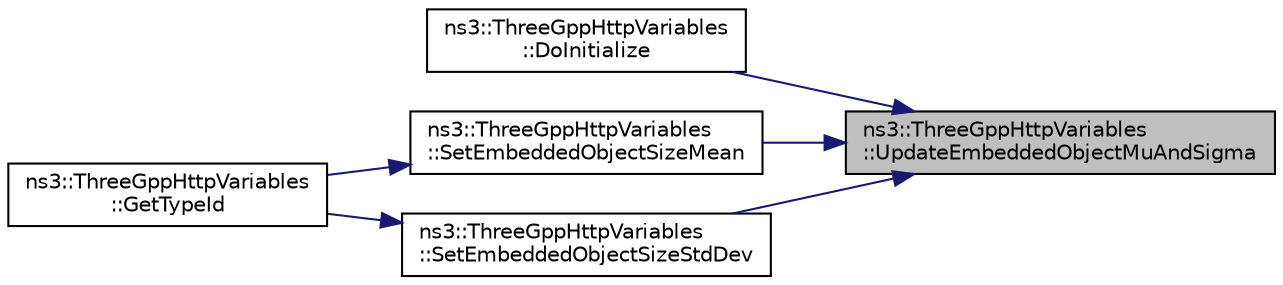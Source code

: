 digraph "ns3::ThreeGppHttpVariables::UpdateEmbeddedObjectMuAndSigma"
{
 // LATEX_PDF_SIZE
  edge [fontname="Helvetica",fontsize="10",labelfontname="Helvetica",labelfontsize="10"];
  node [fontname="Helvetica",fontsize="10",shape=record];
  rankdir="RL";
  Node1 [label="ns3::ThreeGppHttpVariables\l::UpdateEmbeddedObjectMuAndSigma",height=0.2,width=0.4,color="black", fillcolor="grey75", style="filled", fontcolor="black",tooltip="Upon and after object initialization, update random variable Mu and Sigma based on changes to attribu..."];
  Node1 -> Node2 [dir="back",color="midnightblue",fontsize="10",style="solid",fontname="Helvetica"];
  Node2 [label="ns3::ThreeGppHttpVariables\l::DoInitialize",height=0.2,width=0.4,color="black", fillcolor="white", style="filled",URL="$classns3_1_1_three_gpp_http_variables.html#a68e68bb5d68c0c20b29b2993647d9899",tooltip="Initialize() implementation."];
  Node1 -> Node3 [dir="back",color="midnightblue",fontsize="10",style="solid",fontname="Helvetica"];
  Node3 [label="ns3::ThreeGppHttpVariables\l::SetEmbeddedObjectSizeMean",height=0.2,width=0.4,color="black", fillcolor="white", style="filled",URL="$classns3_1_1_three_gpp_http_variables.html#a86ebc71010b5bf1a7544a3f6b5f107bb",tooltip=" "];
  Node3 -> Node4 [dir="back",color="midnightblue",fontsize="10",style="solid",fontname="Helvetica"];
  Node4 [label="ns3::ThreeGppHttpVariables\l::GetTypeId",height=0.2,width=0.4,color="black", fillcolor="white", style="filled",URL="$classns3_1_1_three_gpp_http_variables.html#a2380b83e08e24387feb3ad07c3ee89a4",tooltip="Returns the object TypeId."];
  Node1 -> Node5 [dir="back",color="midnightblue",fontsize="10",style="solid",fontname="Helvetica"];
  Node5 [label="ns3::ThreeGppHttpVariables\l::SetEmbeddedObjectSizeStdDev",height=0.2,width=0.4,color="black", fillcolor="white", style="filled",URL="$classns3_1_1_three_gpp_http_variables.html#a99ae33ff7324bcf8a415c29f101d952c",tooltip=" "];
  Node5 -> Node4 [dir="back",color="midnightblue",fontsize="10",style="solid",fontname="Helvetica"];
}
